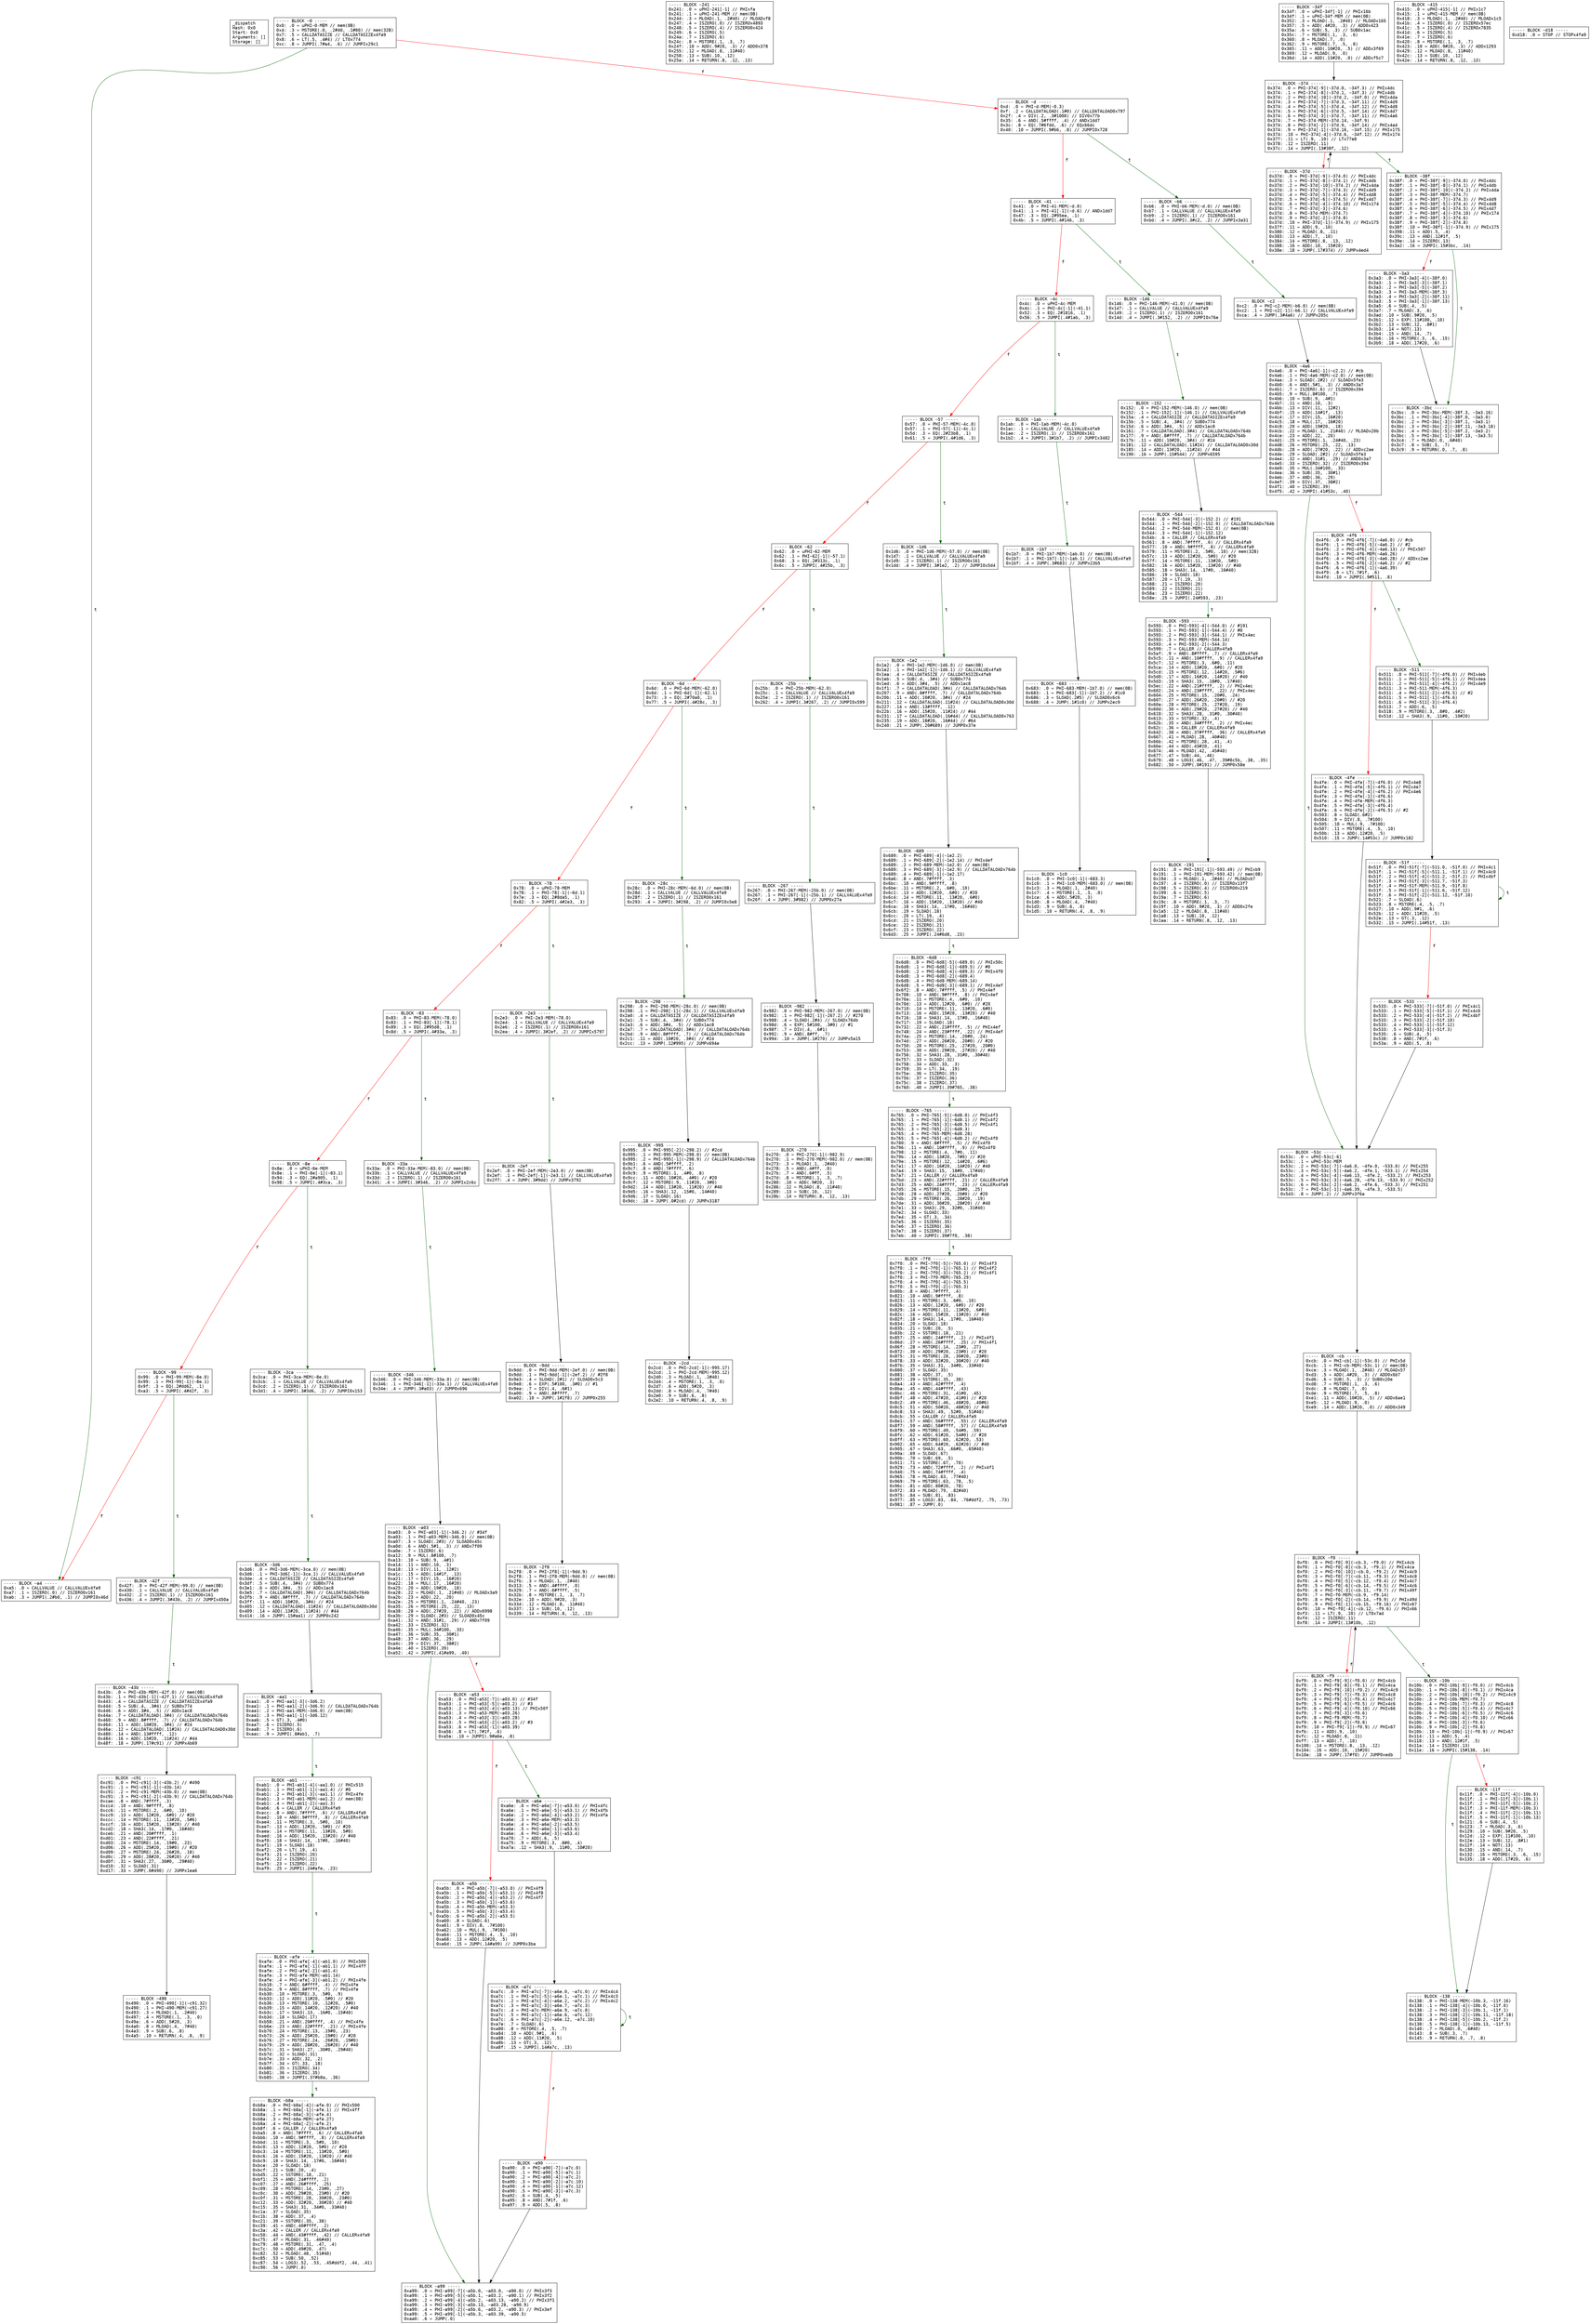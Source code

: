 
digraph G {
graph [fontname = "consolas"];
node  [fontname = "consolas"];
edge  [fontname = "consolas"];
ff [label="{_dispatch\lHash: 0x0\lStart: 0x0\lArguments: []\lStorage: []\l}", shape="record"];
block_0 [label="----- BLOCK ~0 -----\l0x0: .0 = uPHI~0-MEM // mem(0B)\l0x4: .3 = MSTORE(.0, .2#40, .1#80) // mem(32B)\l0x7: .5 = CALLDATASIZE // CALLDATASIZEx4fa9\l0x8: .6 = LT(.5, .4#4) // LT0x774\l0xc: .8 = JUMPI(.7#a4, .6) // JUMPIx29c1\l", shape="record"];
block_d [label="----- BLOCK ~d -----\l0xd: .0 = PHI~d-MEM(~0.3)\l0xf: .2 = CALLDATALOAD(.1#0) // CALLDATALOAD0x797\l0x2f: .4 = DIV(.2, .3#1000) // DIV0x77b\l0x35: .6 = AND(.5#ffff, .4) // ANDx1dd7\l0x3c: .8 = EQ(.7#6fdd, .6) // EQx664c\l0x40: .10 = JUMPI(.9#b6, .8) // JUMPI0x728\l", shape="record"];
block_41 [label="----- BLOCK ~41 -----\l0x41: .0 = PHI~41-MEM(~d.0)\l0x41: .1 = PHI~41[-1](~d.6) // ANDx1dd7\l0x47: .3 = EQ(.2#95ea, .1)\l0x4b: .5 = JUMPI(.4#146, .3)\l", shape="record"];
block_4c [label="----- BLOCK ~4c -----\l0x4c: .0 = uPHI~4c-MEM\l0x4c: .1 = PHI~4c[-1](~41.1)\l0x52: .3 = EQ(.2#1816, .1)\l0x56: .5 = JUMPI(.4#1ab, .3)\l", shape="record"];
block_57 [label="----- BLOCK ~57 -----\l0x57: .0 = PHI~57-MEM(~4c.0)\l0x57: .1 = PHI~57[-1](~4c.1)\l0x5d: .3 = EQ(.2#23b8, .1)\l0x61: .5 = JUMPI(.4#1d6, .3)\l", shape="record"];
block_62 [label="----- BLOCK ~62 -----\l0x62: .0 = uPHI~62-MEM\l0x62: .1 = PHI~62[-1](~57.1)\l0x68: .3 = EQ(.2#313c, .1)\l0x6c: .5 = JUMPI(.4#25b, .3)\l", shape="record"];
block_6d [label="----- BLOCK ~6d -----\l0x6d: .0 = PHI~6d-MEM(~62.0)\l0x6d: .1 = PHI~6d[-1](~62.1)\l0x73: .3 = EQ(.2#70a0, .1)\l0x77: .5 = JUMPI(.4#28c, .3)\l", shape="record"];
block_78 [label="----- BLOCK ~78 -----\l0x78: .0 = uPHI~78-MEM\l0x78: .1 = PHI~78[-1](~6d.1)\l0x7e: .3 = EQ(.2#8da5, .1)\l0x82: .5 = JUMPI(.4#2e3, .3)\l", shape="record"];
block_83 [label="----- BLOCK ~83 -----\l0x83: .0 = PHI~83-MEM(~78.0)\l0x83: .1 = PHI~83[-1](~78.1)\l0x89: .3 = EQ(.2#95d8, .1)\l0x8d: .5 = JUMPI(.4#33a, .3)\l", shape="record"];
block_8e [label="----- BLOCK ~8e -----\l0x8e: .0 = uPHI~8e-MEM\l0x8e: .1 = PHI~8e[-1](~83.1)\l0x94: .3 = EQ(.2#a905, .1)\l0x98: .5 = JUMPI(.4#3ca, .3)\l", shape="record"];
block_99 [label="----- BLOCK ~99 -----\l0x99: .0 = PHI~99-MEM(~8e.0)\l0x99: .1 = PHI~99[-1](~8e.1)\l0x9f: .3 = EQ(.2#dd62, .1)\l0xa3: .5 = JUMPI(.4#42f, .3)\l", shape="record"];
block_a4 [label="----- BLOCK ~a4 -----\l0xa5: .0 = CALLVALUE // CALLVALUEx4fa9\l0xa7: .1 = ISZERO(.0) // ISZERO0x161\l0xab: .3 = JUMPI(.2#b0, .1) // JUMPI0x46d\l", shape="record"];
block_b6 [label="----- BLOCK ~b6 -----\l0xb6: .0 = PHI~b6-MEM(~d.0) // mem(0B)\l0xb7: .1 = CALLVALUE // CALLVALUEx4fa9\l0xb9: .2 = ISZERO(.1) // ISZERO0x161\l0xbd: .4 = JUMPI(.3#c2, .2) // JUMPIx3a31\l", shape="record"];
block_c2 [label="----- BLOCK ~c2 -----\l0xc2: .0 = PHI~c2-MEM(~b6.0) // mem(0B)\l0xc2: .1 = PHI~c2[-1](~b6.1) // CALLVALUEx4fa9\l0xca: .4 = JUMP(.3#4a6) // JUMPx205c\l", shape="record"];
block_cb [label="----- BLOCK ~cb -----\l0xcb: .0 = PHI~cb[-1](~53c.0) // PHIx5d\l0xcb: .1 = PHI~cb-MEM(~53c.1) // mem(0B)\l0xce: .3 = MLOAD(.1, .2#40) // MLOADx57\l0xd3: .5 = ADD(.4#20, .3) // ADD0x6b7\l0xd6: .6 = SUB(.5, .3) // SUB0x20e\l0xd8: .7 = MSTORE(.1, .3, .6)\l0xdc: .8 = MLOAD(.7, .0)\l0xde: .9 = MSTORE(.7, .5, .8)\l0xe1: .11 = ADD(.10#20, .5) // ADDx6ae1\l0xe5: .12 = MLOAD(.9, .0)\l0xe9: .14 = ADD(.13#20, .0) // ADD0x349\l", shape="record"];
block_f0 [label="----- BLOCK ~f0 -----\l0xf0: .0 = PHI~f0[-9](~cb.3, ~f9.0) // PHIx4cb\l0xf0: .1 = PHI~f0[-8](~cb.3, ~f9.1) // PHIx4ca\l0xf0: .2 = PHI~f0[-10](~cb.0, ~f9.2) // PHIx4c9\l0xf0: .3 = PHI~f0[-7](~cb.11, ~f9.3) // PHIx4c8\l0xf0: .4 = PHI~f0[-5](~cb.12, ~f9.4) // PHIx4c7\l0xf0: .5 = PHI~f0[-6](~cb.14, ~f9.5) // PHIx4c6\l0xf0: .6 = PHI~f0[-3](~cb.11, ~f9.7) // PHIx49f\l0xf0: .7 = PHI~f0-MEM(~cb.9, ~f9.14)\l0xf0: .8 = PHI~f0[-2](~cb.14, ~f9.9) // PHIx49d\l0xf0: .9 = PHI~f0[-1](~cb.15, ~f9.16) // PHIx67\l0xf0: .10 = PHI~f0[-4](~cb.12, ~f9.6) // PHIx66\l0xf3: .11 = LT(.9, .10) // LT0x7ad\l0xf4: .12 = ISZERO(.11)\l0xf8: .14 = JUMPI(.13#10b, .12)\l", shape="record"];
block_f9 [label="----- BLOCK ~f9 -----\l0xf9: .0 = PHI~f9[-9](~f0.0) // PHIx4cb\l0xf9: .1 = PHI~f9[-8](~f0.1) // PHIx4ca\l0xf9: .2 = PHI~f9[-10](~f0.2) // PHIx4c9\l0xf9: .3 = PHI~f9[-7](~f0.3) // PHIx4c8\l0xf9: .4 = PHI~f9[-5](~f0.4) // PHIx4c7\l0xf9: .5 = PHI~f9[-6](~f0.5) // PHIx4c6\l0xf9: .6 = PHI~f9[-4](~f0.10) // PHIx66\l0xf9: .7 = PHI~f9[-3](~f0.6)\l0xf9: .8 = PHI~f9-MEM(~f0.7)\l0xf9: .9 = PHI~f9[-2](~f0.8)\l0xf9: .10 = PHI~f9[-1](~f0.9) // PHIx67\l0xfb: .11 = ADD(.9, .10)\l0xfc: .12 = MLOAD(.8, .11)\l0xff: .13 = ADD(.7, .10)\l0x100: .14 = MSTORE(.8, .13, .12)\l0x104: .16 = ADD(.10, .15#20)\l0x10a: .18 = JUMP(.17#f0) // JUMP0xedb\l", shape="record"];
block_10b [label="----- BLOCK ~10b -----\l0x10b: .0 = PHI~10b[-9](~f0.0) // PHIx4cb\l0x10b: .1 = PHI~10b[-8](~f0.1) // PHIx4ca\l0x10b: .2 = PHI~10b[-10](~f0.2) // PHIx4c9\l0x10b: .3 = PHI~10b-MEM(~f0.7)\l0x10b: .4 = PHI~10b[-7](~f0.3) // PHIx4c8\l0x10b: .5 = PHI~10b[-5](~f0.4) // PHIx4c7\l0x10b: .6 = PHI~10b[-6](~f0.5) // PHIx4c6\l0x10b: .7 = PHI~10b[-4](~f0.10) // PHIx66\l0x10b: .8 = PHI~10b[-3](~f0.6)\l0x10b: .9 = PHI~10b[-2](~f0.8)\l0x10b: .10 = PHI~10b[-1](~f0.9) // PHIx67\l0x114: .11 = ADD(.5, .4)\l0x118: .13 = AND(.12#1f, .5)\l0x11a: .14 = ISZERO(.13)\l0x11e: .16 = JUMPI(.15#138, .14)\l", shape="record"];
block_11f [label="----- BLOCK ~11f -----\l0x11f: .0 = PHI~11f[-4](~10b.0)\l0x11f: .1 = PHI~11f[-3](~10b.1)\l0x11f: .2 = PHI~11f[-5](~10b.2)\l0x11f: .3 = PHI~11f-MEM(~10b.3)\l0x11f: .4 = PHI~11f[-2](~10b.11)\l0x11f: .5 = PHI~11f[-1](~10b.13)\l0x121: .6 = SUB(.4, .5)\l0x123: .7 = MLOAD(.3, .6)\l0x129: .10 = SUB(.9#20, .5)\l0x12d: .12 = EXP(.11#100, .10)\l0x12e: .13 = SUB(.12, .8#1)\l0x12f: .14 = NOT(.13)\l0x130: .15 = AND(.14, .7)\l0x132: .16 = MSTORE(.3, .6, .15)\l0x135: .18 = ADD(.17#20, .6)\l", shape="record"];
block_138 [label="----- BLOCK ~138 -----\l0x138: .0 = PHI~138-MEM(~10b.3, ~11f.16)\l0x138: .1 = PHI~138[-4](~10b.0, ~11f.0)\l0x138: .2 = PHI~138[-3](~10b.1, ~11f.1)\l0x138: .3 = PHI~138[-2](~10b.11, ~11f.18)\l0x138: .4 = PHI~138[-5](~10b.2, ~11f.2)\l0x138: .5 = PHI~138[-1](~10b.13, ~11f.5)\l0x140: .7 = MLOAD(.0, .6#40)\l0x143: .8 = SUB(.3, .7)\l0x145: .9 = RETURN(.0, .7, .8)\l", shape="record"];
block_146 [label="----- BLOCK ~146 -----\l0x146: .0 = PHI~146-MEM(~41.0) // mem(0B)\l0x147: .1 = CALLVALUE // CALLVALUEx4fa9\l0x149: .2 = ISZERO(.1) // ISZERO0x161\l0x14d: .4 = JUMPI(.3#152, .2) // JUMPI0x76e\l", shape="record"];
block_152 [label="----- BLOCK ~152 -----\l0x152: .0 = PHI~152-MEM(~146.0) // mem(0B)\l0x152: .1 = PHI~152[-1](~146.1) // CALLVALUEx4fa9\l0x15a: .4 = CALLDATASIZE // CALLDATASIZEx4fa9\l0x15b: .5 = SUB(.4, .3#4) // SUB0x774\l0x15d: .6 = ADD(.3#4, .5) // ADDx1ac8\l0x161: .7 = CALLDATALOAD(.3#4) // CALLDATALOADx764b\l0x177: .9 = AND(.8#ffff, .7) // CALLDATALOADx764b\l0x17b: .11 = ADD(.10#20, .3#4) // #24\l0x181: .12 = CALLDATALOAD(.11#24) // CALLDATALOAD0x30d\l0x185: .14 = ADD(.13#20, .11#24) // #44\l0x190: .16 = JUMP(.15#544) // JUMPx6595\l", shape="record"];
block_191 [label="----- BLOCK ~191 -----\l0x191: .0 = PHI~191[-1](~593.49) // PHIxb9\l0x191: .1 = PHI~191-MEM(~593.42) // mem(0B)\l0x194: .3 = MLOAD(.1, .2#40) // MLOADxb7\l0x197: .4 = ISZERO(.0) // ISZEROx13f7\l0x198: .5 = ISZERO(.4) // ISZERO0x219\l0x199: .6 = ISZERO(.5)\l0x19a: .7 = ISZERO(.6)\l0x19c: .8 = MSTORE(.1, .3, .7)\l0x19f: .10 = ADD(.9#20, .3) // ADD0x2fe\l0x1a5: .12 = MLOAD(.8, .11#40)\l0x1a8: .13 = SUB(.10, .12)\l0x1aa: .14 = RETURN(.8, .12, .13)\l", shape="record"];
block_1ab [label="----- BLOCK ~1ab -----\l0x1ab: .0 = PHI~1ab-MEM(~4c.0)\l0x1ac: .1 = CALLVALUE // CALLVALUEx4fa9\l0x1ae: .2 = ISZERO(.1) // ISZERO0x161\l0x1b2: .4 = JUMPI(.3#1b7, .2) // JUMPIx3482\l", shape="record"];
block_1b7 [label="----- BLOCK ~1b7 -----\l0x1b7: .0 = PHI~1b7-MEM(~1ab.0) // mem(0B)\l0x1b7: .1 = PHI~1b7[-1](~1ab.1) // CALLVALUEx4fa9\l0x1bf: .4 = JUMP(.3#683) // JUMPx23b5\l", shape="record"];
block_1c0 [label="----- BLOCK ~1c0 -----\l0x1c0: .0 = PHI~1c0[-1](~683.3)\l0x1c0: .1 = PHI~1c0-MEM(~683.0) // mem(0B)\l0x1c3: .3 = MLOAD(.1, .2#40)\l0x1c7: .4 = MSTORE(.1, .3, .0)\l0x1ca: .6 = ADD(.5#20, .3)\l0x1d0: .8 = MLOAD(.4, .7#40)\l0x1d3: .9 = SUB(.6, .8)\l0x1d5: .10 = RETURN(.4, .8, .9)\l", shape="record"];
block_1d6 [label="----- BLOCK ~1d6 -----\l0x1d6: .0 = PHI~1d6-MEM(~57.0) // mem(0B)\l0x1d7: .1 = CALLVALUE // CALLVALUEx4fa9\l0x1d9: .2 = ISZERO(.1) // ISZERO0x161\l0x1dd: .4 = JUMPI(.3#1e2, .2) // JUMPI0x5d4\l", shape="record"];
block_1e2 [label="----- BLOCK ~1e2 -----\l0x1e2: .0 = PHI~1e2-MEM(~1d6.0) // mem(0B)\l0x1e2: .1 = PHI~1e2[-1](~1d6.1) // CALLVALUEx4fa9\l0x1ea: .4 = CALLDATASIZE // CALLDATASIZEx4fa9\l0x1eb: .5 = SUB(.4, .3#4) // SUB0x774\l0x1ed: .6 = ADD(.3#4, .5) // ADDx1ac8\l0x1f1: .7 = CALLDATALOAD(.3#4) // CALLDATALOADx764b\l0x207: .9 = AND(.8#ffff, .7) // CALLDATALOADx764b\l0x20b: .11 = ADD(.10#20, .3#4) // #24\l0x211: .12 = CALLDATALOAD(.11#24) // CALLDATALOAD0x30d\l0x227: .14 = AND(.13#ffff, .12)\l0x22b: .16 = ADD(.15#20, .11#24) // #44\l0x231: .17 = CALLDATALOAD(.16#44) // CALLDATALOAD0x763\l0x235: .19 = ADD(.18#20, .16#44) // #64\l0x240: .21 = JUMP(.20#689) // JUMP0x37e\l", shape="record"];
block_241 [label="----- BLOCK ~241 -----\l0x241: .0 = uPHI~241[-1] // PHIxfa\l0x241: .1 = uPHI~241-MEM // mem(0B)\l0x244: .3 = MLOAD(.1, .2#40) // MLOADxf8\l0x247: .4 = ISZERO(.0) // ISZEROx4893\l0x248: .5 = ISZERO(.4) // ISZERO0x424\l0x249: .6 = ISZERO(.5)\l0x24a: .7 = ISZERO(.6)\l0x24c: .8 = MSTORE(.1, .3, .7)\l0x24f: .10 = ADD(.9#20, .3) // ADD0x378\l0x255: .12 = MLOAD(.8, .11#40)\l0x258: .13 = SUB(.10, .12)\l0x25a: .14 = RETURN(.8, .12, .13)\l", shape="record"];
block_25b [label="----- BLOCK ~25b -----\l0x25b: .0 = PHI~25b-MEM(~62.0)\l0x25c: .1 = CALLVALUE // CALLVALUEx4fa9\l0x25e: .2 = ISZERO(.1) // ISZERO0x161\l0x262: .4 = JUMPI(.3#267, .2) // JUMPI0x599\l", shape="record"];
block_267 [label="----- BLOCK ~267 -----\l0x267: .0 = PHI~267-MEM(~25b.0) // mem(0B)\l0x267: .1 = PHI~267[-1](~25b.1) // CALLVALUEx4fa9\l0x26f: .4 = JUMP(.3#982) // JUMP0x27a\l", shape="record"];
block_270 [label="----- BLOCK ~270 -----\l0x270: .0 = PHI~270[-1](~982.9)\l0x270: .1 = PHI~270-MEM(~982.0) // mem(0B)\l0x273: .3 = MLOAD(.1, .2#40)\l0x278: .5 = AND(.4#ff, .0)\l0x27b: .7 = AND(.6#ff, .5)\l0x27d: .8 = MSTORE(.1, .3, .7)\l0x280: .10 = ADD(.9#20, .3)\l0x286: .12 = MLOAD(.8, .11#40)\l0x289: .13 = SUB(.10, .12)\l0x28b: .14 = RETURN(.8, .12, .13)\l", shape="record"];
block_28c [label="----- BLOCK ~28c -----\l0x28c: .0 = PHI~28c-MEM(~6d.0) // mem(0B)\l0x28d: .1 = CALLVALUE // CALLVALUEx4fa9\l0x28f: .2 = ISZERO(.1) // ISZERO0x161\l0x293: .4 = JUMPI(.3#298, .2) // JUMPI0x5e8\l", shape="record"];
block_298 [label="----- BLOCK ~298 -----\l0x298: .0 = PHI~298-MEM(~28c.0) // mem(0B)\l0x298: .1 = PHI~298[-1](~28c.1) // CALLVALUEx4fa9\l0x2a0: .4 = CALLDATASIZE // CALLDATASIZEx4fa9\l0x2a1: .5 = SUB(.4, .3#4) // SUB0x774\l0x2a3: .6 = ADD(.3#4, .5) // ADDx1ac8\l0x2a7: .7 = CALLDATALOAD(.3#4) // CALLDATALOADx764b\l0x2bd: .9 = AND(.8#ffff, .7) // CALLDATALOADx764b\l0x2c1: .11 = ADD(.10#20, .3#4) // #24\l0x2cc: .13 = JUMP(.12#995) // JUMPx694e\l", shape="record"];
block_2cd [label="----- BLOCK ~2cd -----\l0x2cd: .0 = PHI~2cd[-1](~995.17)\l0x2cd: .1 = PHI~2cd-MEM(~995.12)\l0x2d0: .3 = MLOAD(.1, .2#40)\l0x2d4: .4 = MSTORE(.1, .3, .0)\l0x2d7: .6 = ADD(.5#20, .3)\l0x2dd: .8 = MLOAD(.4, .7#40)\l0x2e0: .9 = SUB(.6, .8)\l0x2e2: .10 = RETURN(.4, .8, .9)\l", shape="record"];
block_2e3 [label="----- BLOCK ~2e3 -----\l0x2e3: .0 = PHI~2e3-MEM(~78.0)\l0x2e4: .1 = CALLVALUE // CALLVALUEx4fa9\l0x2e6: .2 = ISZERO(.1) // ISZERO0x161\l0x2ea: .4 = JUMPI(.3#2ef, .2) // JUMPIx5797\l", shape="record"];
block_2ef [label="----- BLOCK ~2ef -----\l0x2ef: .0 = PHI~2ef-MEM(~2e3.0) // mem(0B)\l0x2ef: .1 = PHI~2ef[-1](~2e3.1) // CALLVALUEx4fa9\l0x2f7: .4 = JUMP(.3#9dd) // JUMPx3792\l", shape="record"];
block_2f8 [label="----- BLOCK ~2f8 -----\l0x2f8: .0 = PHI~2f8[-1](~9dd.9)\l0x2f8: .1 = PHI~2f8-MEM(~9dd.0) // mem(0B)\l0x2fb: .3 = MLOAD(.1, .2#40)\l0x313: .5 = AND(.4#ffff, .0)\l0x329: .7 = AND(.6#ffff, .5)\l0x32b: .8 = MSTORE(.1, .3, .7)\l0x32e: .10 = ADD(.9#20, .3)\l0x334: .12 = MLOAD(.8, .11#40)\l0x337: .13 = SUB(.10, .12)\l0x339: .14 = RETURN(.8, .12, .13)\l", shape="record"];
block_33a [label="----- BLOCK ~33a -----\l0x33a: .0 = PHI~33a-MEM(~83.0) // mem(0B)\l0x33b: .1 = CALLVALUE // CALLVALUEx4fa9\l0x33d: .2 = ISZERO(.1) // ISZERO0x161\l0x341: .4 = JUMPI(.3#346, .2) // JUMPIx2c6c\l", shape="record"];
block_346 [label="----- BLOCK ~346 -----\l0x346: .0 = PHI~346-MEM(~33a.0) // mem(0B)\l0x346: .1 = PHI~346[-1](~33a.1) // CALLVALUEx4fa9\l0x34e: .4 = JUMP(.3#a03) // JUMP0x696\l", shape="record"];
block_34f [label="----- BLOCK ~34f -----\l0x34f: .0 = uPHI~34f[-1] // PHIx16b\l0x34f: .1 = uPHI~34f-MEM // mem(0B)\l0x352: .3 = MLOAD(.1, .2#40) // MLOADx165\l0x357: .5 = ADD(.4#20, .3) // ADD0x423\l0x35a: .6 = SUB(.5, .3) // SUB0x1ac\l0x35c: .7 = MSTORE(.1, .3, .6)\l0x360: .8 = MLOAD(.7, .0)\l0x362: .9 = MSTORE(.7, .5, .8)\l0x365: .11 = ADD(.10#20, .5) // ADDx3f69\l0x369: .12 = MLOAD(.9, .0)\l0x36d: .14 = ADD(.13#20, .0) // ADDxf5c7\l", shape="record"];
block_374 [label="----- BLOCK ~374 -----\l0x374: .0 = PHI~374[-9](~37d.0, ~34f.3) // PHIx4dc\l0x374: .1 = PHI~374[-8](~37d.1, ~34f.3) // PHIx4db\l0x374: .2 = PHI~374[-10](~37d.2, ~34f.0) // PHIx4da\l0x374: .3 = PHI~374[-7](~37d.3, ~34f.11) // PHIx4d9\l0x374: .4 = PHI~374[-5](~37d.4, ~34f.12) // PHIx4d8\l0x374: .5 = PHI~374[-6](~37d.5, ~34f.14) // PHIx4d7\l0x374: .6 = PHI~374[-3](~37d.7, ~34f.11) // PHIx4a6\l0x374: .7 = PHI~374-MEM(~37d.14, ~34f.9)\l0x374: .8 = PHI~374[-2](~37d.9, ~34f.14) // PHIx4a4\l0x374: .9 = PHI~374[-1](~37d.16, ~34f.15) // PHIx175\l0x374: .10 = PHI~374[-4](~37d.6, ~34f.12) // PHIx174\l0x377: .11 = LT(.9, .10) // LTx77e8\l0x378: .12 = ISZERO(.11)\l0x37c: .14 = JUMPI(.13#38f, .12)\l", shape="record"];
block_37d [label="----- BLOCK ~37d -----\l0x37d: .0 = PHI~37d[-9](~374.0) // PHIx4dc\l0x37d: .1 = PHI~37d[-8](~374.1) // PHIx4db\l0x37d: .2 = PHI~37d[-10](~374.2) // PHIx4da\l0x37d: .3 = PHI~37d[-7](~374.3) // PHIx4d9\l0x37d: .4 = PHI~37d[-5](~374.4) // PHIx4d8\l0x37d: .5 = PHI~37d[-6](~374.5) // PHIx4d7\l0x37d: .6 = PHI~37d[-4](~374.10) // PHIx174\l0x37d: .7 = PHI~37d[-3](~374.6)\l0x37d: .8 = PHI~37d-MEM(~374.7)\l0x37d: .9 = PHI~37d[-2](~374.8)\l0x37d: .10 = PHI~37d[-1](~374.9) // PHIx175\l0x37f: .11 = ADD(.9, .10)\l0x380: .12 = MLOAD(.8, .11)\l0x383: .13 = ADD(.7, .10)\l0x384: .14 = MSTORE(.8, .13, .12)\l0x388: .16 = ADD(.10, .15#20)\l0x38e: .18 = JUMP(.17#374) // JUMPx4ed4\l", shape="record"];
block_38f [label="----- BLOCK ~38f -----\l0x38f: .0 = PHI~38f[-9](~374.0) // PHIx4dc\l0x38f: .1 = PHI~38f[-8](~374.1) // PHIx4db\l0x38f: .2 = PHI~38f[-10](~374.2) // PHIx4da\l0x38f: .3 = PHI~38f-MEM(~374.7)\l0x38f: .4 = PHI~38f[-7](~374.3) // PHIx4d9\l0x38f: .5 = PHI~38f[-5](~374.4) // PHIx4d8\l0x38f: .6 = PHI~38f[-6](~374.5) // PHIx4d7\l0x38f: .7 = PHI~38f[-4](~374.10) // PHIx174\l0x38f: .8 = PHI~38f[-3](~374.6)\l0x38f: .9 = PHI~38f[-2](~374.8)\l0x38f: .10 = PHI~38f[-1](~374.9) // PHIx175\l0x398: .11 = ADD(.5, .4)\l0x39c: .13 = AND(.12#1f, .5)\l0x39e: .14 = ISZERO(.13)\l0x3a2: .16 = JUMPI(.15#3bc, .14)\l", shape="record"];
block_3a3 [label="----- BLOCK ~3a3 -----\l0x3a3: .0 = PHI~3a3[-4](~38f.0)\l0x3a3: .1 = PHI~3a3[-3](~38f.1)\l0x3a3: .2 = PHI~3a3[-5](~38f.2)\l0x3a3: .3 = PHI~3a3-MEM(~38f.3)\l0x3a3: .4 = PHI~3a3[-2](~38f.11)\l0x3a3: .5 = PHI~3a3[-1](~38f.13)\l0x3a5: .6 = SUB(.4, .5)\l0x3a7: .7 = MLOAD(.3, .6)\l0x3ad: .10 = SUB(.9#20, .5)\l0x3b1: .12 = EXP(.11#100, .10)\l0x3b2: .13 = SUB(.12, .8#1)\l0x3b3: .14 = NOT(.13)\l0x3b4: .15 = AND(.14, .7)\l0x3b6: .16 = MSTORE(.3, .6, .15)\l0x3b9: .18 = ADD(.17#20, .6)\l", shape="record"];
block_3bc [label="----- BLOCK ~3bc -----\l0x3bc: .0 = PHI~3bc-MEM(~38f.3, ~3a3.16)\l0x3bc: .1 = PHI~3bc[-4](~38f.0, ~3a3.0)\l0x3bc: .2 = PHI~3bc[-3](~38f.1, ~3a3.1)\l0x3bc: .3 = PHI~3bc[-2](~38f.11, ~3a3.18)\l0x3bc: .4 = PHI~3bc[-5](~38f.2, ~3a3.2)\l0x3bc: .5 = PHI~3bc[-1](~38f.13, ~3a3.5)\l0x3c4: .7 = MLOAD(.0, .6#40)\l0x3c7: .8 = SUB(.3, .7)\l0x3c9: .9 = RETURN(.0, .7, .8)\l", shape="record"];
block_3ca [label="----- BLOCK ~3ca -----\l0x3ca: .0 = PHI~3ca-MEM(~8e.0)\l0x3cb: .1 = CALLVALUE // CALLVALUEx4fa9\l0x3cd: .2 = ISZERO(.1) // ISZERO0x161\l0x3d1: .4 = JUMPI(.3#3d6, .2) // JUMPI0x153\l", shape="record"];
block_3d6 [label="----- BLOCK ~3d6 -----\l0x3d6: .0 = PHI~3d6-MEM(~3ca.0) // mem(0B)\l0x3d6: .1 = PHI~3d6[-1](~3ca.1) // CALLVALUEx4fa9\l0x3de: .4 = CALLDATASIZE // CALLDATASIZEx4fa9\l0x3df: .5 = SUB(.4, .3#4) // SUB0x774\l0x3e1: .6 = ADD(.3#4, .5) // ADDx1ac8\l0x3e5: .7 = CALLDATALOAD(.3#4) // CALLDATALOADx764b\l0x3fb: .9 = AND(.8#ffff, .7) // CALLDATALOADx764b\l0x3ff: .11 = ADD(.10#20, .3#4) // #24\l0x405: .12 = CALLDATALOAD(.11#24) // CALLDATALOAD0x30d\l0x409: .14 = ADD(.13#20, .11#24) // #44\l0x414: .16 = JUMP(.15#aa1) // JUMP0x242\l", shape="record"];
block_415 [label="----- BLOCK ~415 -----\l0x415: .0 = uPHI~415[-1] // PHIx1c7\l0x415: .1 = uPHI~415-MEM // mem(0B)\l0x418: .3 = MLOAD(.1, .2#40) // MLOADx1c5\l0x41b: .4 = ISZERO(.0) // ISZEROx57ec\l0x41c: .5 = ISZERO(.4) // ISZEROx7835\l0x41d: .6 = ISZERO(.5)\l0x41e: .7 = ISZERO(.6)\l0x420: .8 = MSTORE(.1, .3, .7)\l0x423: .10 = ADD(.9#20, .3) // ADDx1293\l0x429: .12 = MLOAD(.8, .11#40)\l0x42c: .13 = SUB(.10, .12)\l0x42e: .14 = RETURN(.8, .12, .13)\l", shape="record"];
block_42f [label="----- BLOCK ~42f -----\l0x42f: .0 = PHI~42f-MEM(~99.0) // mem(0B)\l0x430: .1 = CALLVALUE // CALLVALUEx4fa9\l0x432: .2 = ISZERO(.1) // ISZERO0x161\l0x436: .4 = JUMPI(.3#43b, .2) // JUMPIx450a\l", shape="record"];
block_43b [label="----- BLOCK ~43b -----\l0x43b: .0 = PHI~43b-MEM(~42f.0) // mem(0B)\l0x43b: .1 = PHI~43b[-1](~42f.1) // CALLVALUEx4fa9\l0x443: .4 = CALLDATASIZE // CALLDATASIZEx4fa9\l0x444: .5 = SUB(.4, .3#4) // SUB0x774\l0x446: .6 = ADD(.3#4, .5) // ADDx1ac8\l0x44a: .7 = CALLDATALOAD(.3#4) // CALLDATALOADx764b\l0x460: .9 = AND(.8#ffff, .7) // CALLDATALOADx764b\l0x464: .11 = ADD(.10#20, .3#4) // #24\l0x46a: .12 = CALLDATALOAD(.11#24) // CALLDATALOAD0x30d\l0x480: .14 = AND(.13#ffff, .12)\l0x484: .16 = ADD(.15#20, .11#24) // #44\l0x48f: .18 = JUMP(.17#c91) // JUMPx4b69\l", shape="record"];
block_490 [label="----- BLOCK ~490 -----\l0x490: .0 = PHI~490[-1](~c91.32)\l0x490: .1 = PHI~490-MEM(~c91.27)\l0x493: .3 = MLOAD(.1, .2#40)\l0x497: .4 = MSTORE(.1, .3, .0)\l0x49a: .6 = ADD(.5#20, .3)\l0x4a0: .8 = MLOAD(.4, .7#40)\l0x4a3: .9 = SUB(.6, .8)\l0x4a5: .10 = RETURN(.4, .8, .9)\l", shape="record"];
block_4a6 [label="----- BLOCK ~4a6 -----\l0x4a6: .0 = PHI~4a6[-1](~c2.2) // #cb\l0x4a6: .1 = PHI~4a6-MEM(~c2.0) // mem(0B)\l0x4aa: .3 = SLOAD(.2#2) // SLOADx5fe3\l0x4b0: .6 = AND(.5#1, .3) // AND0x3a7\l0x4b1: .7 = ISZERO(.6) // ISZERO0x394\l0x4b5: .9 = MUL(.8#100, .7)\l0x4b6: .10 = SUB(.9, .4#1)\l0x4b7: .11 = AND(.10, .3)\l0x4bb: .13 = DIV(.11, .12#2)\l0x4bf: .15 = ADD(.14#1f, .13)\l0x4c4: .17 = DIV(.15, .16#20)\l0x4c5: .18 = MUL(.17, .16#20)\l0x4c8: .20 = ADD(.19#20, .18)\l0x4cb: .22 = MLOAD(.1, .21#40) // MLOADx20b\l0x4ce: .23 = ADD(.22, .20)\l0x4d1: .25 = MSTORE(.1, .24#40, .23)\l0x4d8: .26 = MSTORE(.25, .22, .13)\l0x4db: .28 = ADD(.27#20, .22) // ADDxc2ae\l0x4de: .29 = SLOAD(.2#2) // SLOADx5fe3\l0x4e4: .32 = AND(.31#1, .29) // AND0x3a7\l0x4e5: .33 = ISZERO(.32) // ISZERO0x394\l0x4e9: .35 = MUL(.34#100, .33)\l0x4ea: .36 = SUB(.35, .30#1)\l0x4eb: .37 = AND(.36, .29)\l0x4ef: .39 = DIV(.37, .38#2)\l0x4f1: .40 = ISZERO(.39)\l0x4f5: .42 = JUMPI(.41#53c, .40)\l", shape="record"];
block_4f6 [label="----- BLOCK ~4f6 -----\l0x4f6: .0 = PHI~4f6[-7](~4a6.0) // #cb\l0x4f6: .1 = PHI~4f6[-5](~4a6.2) // #2\l0x4f6: .2 = PHI~4f6[-4](~4a6.13) // PHIx507\l0x4f6: .3 = PHI~4f6-MEM(~4a6.26)\l0x4f6: .4 = PHI~4f6[-3](~4a6.28) // ADDxc2ae\l0x4f6: .5 = PHI~4f6[-2](~4a6.2) // #2\l0x4f6: .6 = PHI~4f6[-1](~4a6.39)\l0x4f9: .8 = LT(.7#1f, .6)\l0x4fd: .10 = JUMPI(.9#511, .8)\l", shape="record"];
block_4fe [label="----- BLOCK ~4fe -----\l0x4fe: .0 = PHI~4fe[-7](~4f6.0) // PHIx4e8\l0x4fe: .1 = PHI~4fe[-5](~4f6.1) // PHIx4e7\l0x4fe: .2 = PHI~4fe[-4](~4f6.2) // PHIx4e6\l0x4fe: .3 = PHI~4fe[-1](~4f6.6)\l0x4fe: .4 = PHI~4fe-MEM(~4f6.3)\l0x4fe: .5 = PHI~4fe[-3](~4f6.4)\l0x4fe: .6 = PHI~4fe[-2](~4f6.5) // #2\l0x503: .8 = SLOAD(.6#2)\l0x504: .9 = DIV(.8, .7#100)\l0x505: .10 = MUL(.9, .7#100)\l0x507: .11 = MSTORE(.4, .5, .10)\l0x50b: .13 = ADD(.12#20, .5)\l0x510: .15 = JUMP(.14#53c) // JUMP0x182\l", shape="record"];
block_511 [label="----- BLOCK ~511 -----\l0x511: .0 = PHI~511[-7](~4f6.0) // PHIx4eb\l0x511: .1 = PHI~511[-5](~4f6.1) // PHIx4ea\l0x511: .2 = PHI~511[-4](~4f6.2) // PHIx4e9\l0x511: .3 = PHI~511-MEM(~4f6.3)\l0x511: .4 = PHI~511[-2](~4f6.5) // #2\l0x511: .5 = PHI~511[-1](~4f6.6)\l0x511: .6 = PHI~511[-3](~4f6.4)\l0x513: .7 = ADD(.6, .5)\l0x518: .9 = MSTORE(.3, .8#0, .4#2)\l0x51d: .12 = SHA3(.9, .11#0, .10#20)\l", shape="record"];
block_51f [label="----- BLOCK ~51f -----\l0x51f: .0 = PHI~51f[-7](~511.0, ~51f.0) // PHIx4c1\l0x51f: .1 = PHI~51f[-5](~511.1, ~51f.1) // PHIx4c0\l0x51f: .2 = PHI~51f[-4](~511.2, ~51f.2) // PHIx4bf\l0x51f: .3 = PHI~51f[-3](~511.7, ~51f.3)\l0x51f: .4 = PHI~51f-MEM(~511.9, ~51f.8)\l0x51f: .5 = PHI~51f[-1](~511.6, ~51f.12)\l0x51f: .6 = PHI~51f[-2](~511.12, ~51f.10)\l0x521: .7 = SLOAD(.6)\l0x523: .8 = MSTORE(.4, .5, .7)\l0x527: .10 = ADD(.9#1, .6)\l0x52b: .12 = ADD(.11#20, .5)\l0x52e: .13 = GT(.3, .12)\l0x532: .15 = JUMPI(.14#51f, .13)\l", shape="record"];
block_533 [label="----- BLOCK ~533 -----\l0x533: .0 = PHI~533[-7](~51f.0) // PHIx4c1\l0x533: .1 = PHI~533[-5](~51f.1) // PHIx4c0\l0x533: .2 = PHI~533[-4](~51f.2) // PHIx4bf\l0x533: .3 = PHI~533[-2](~51f.10)\l0x533: .4 = PHI~533[-1](~51f.12)\l0x533: .5 = PHI~533[-3](~51f.3)\l0x535: .6 = SUB(.4, .5)\l0x538: .8 = AND(.7#1f, .6)\l0x53a: .9 = ADD(.5, .8)\l", shape="record"];
block_53c [label="----- BLOCK ~53c -----\l0x53c: .0 = uPHI~53c[-6]\l0x53c: .1 = uPHI~53c-MEM\l0x53c: .2 = PHI~53c[-7](~4a6.0, ~4fe.0, ~533.0) // PHIx255\l0x53c: .3 = PHI~53c[-5](~4a6.2, ~4fe.1, ~533.1) // PHIx254\l0x53c: .4 = PHI~53c[-4](~4a6.13, ~4fe.2, ~533.2) // PHIx253\l0x53c: .5 = PHI~53c[-3](~4a6.28, ~4fe.13, ~533.9) // PHIx252\l0x53c: .6 = PHI~53c[-2](~4a6.2, ~4fe.6, ~533.3) // PHIx251\l0x53c: .7 = PHI~53c[-1](~4a6.39, ~4fe.3, ~533.5)\l0x543: .8 = JUMP(.2) // JUMPx3f6a\l", shape="record"];
block_544 [label="----- BLOCK ~544 -----\l0x544: .0 = PHI~544[-3](~152.2) // #191\l0x544: .1 = PHI~544[-2](~152.9) // CALLDATALOADx764b\l0x544: .2 = PHI~544-MEM(~152.0) // mem(0B)\l0x544: .3 = PHI~544[-1](~152.12)\l0x54b: .6 = CALLER // CALLERx4fa9\l0x561: .8 = AND(.7#ffff, .6) // CALLERx4fa9\l0x577: .10 = AND(.9#ffff, .8) // CALLERx4fa9\l0x579: .11 = MSTORE(.2, .5#0, .10) // mem(32B)\l0x57c: .13 = ADD(.12#20, .5#0) // #20\l0x57f: .14 = MSTORE(.11, .13#20, .5#0)\l0x582: .16 = ADD(.15#20, .13#20) // #40\l0x585: .18 = SHA3(.14, .17#0, .16#40)\l0x586: .19 = SLOAD(.18)\l0x587: .20 = LT(.19, .3)\l0x588: .21 = ISZERO(.20)\l0x589: .22 = ISZERO(.21)\l0x58a: .23 = ISZERO(.22)\l0x58e: .25 = JUMPI(.24#593, .23)\l", shape="record"];
block_593 [label="----- BLOCK ~593 -----\l0x593: .0 = PHI~593[-4](~544.0) // #191\l0x593: .1 = PHI~593[-1](~544.4) // #0\l0x593: .2 = PHI~593[-3](~544.1) // PHIx4ec\l0x593: .3 = PHI~593-MEM(~544.14)\l0x593: .4 = PHI~593[-2](~544.3)\l0x599: .7 = CALLER // CALLERx4fa9\l0x5af: .9 = AND(.8#ffff, .7) // CALLERx4fa9\l0x5c5: .11 = AND(.10#ffff, .9) // CALLERx4fa9\l0x5c7: .12 = MSTORE(.3, .6#0, .11)\l0x5ca: .14 = ADD(.13#20, .6#0) // #20\l0x5cd: .15 = MSTORE(.12, .14#20, .5#6)\l0x5d0: .17 = ADD(.16#20, .14#20) // #40\l0x5d3: .19 = SHA3(.15, .18#0, .17#40)\l0x5ec: .22 = AND(.21#ffff, .2) // PHIx4ec\l0x602: .24 = AND(.23#ffff, .22) // PHIx4ec\l0x604: .25 = MSTORE(.15, .20#0, .24)\l0x607: .27 = ADD(.26#20, .20#0) // #20\l0x60a: .28 = MSTORE(.25, .27#20, .19)\l0x60d: .30 = ADD(.29#20, .27#20) // #40\l0x610: .32 = SHA3(.28, .31#0, .30#40)\l0x613: .33 = SSTORE(.32, .4)\l0x62b: .35 = AND(.34#ffff, .2) // PHIx4ec\l0x62c: .36 = CALLER // CALLERx4fa9\l0x642: .38 = AND(.37#ffff, .36) // CALLERx4fa9\l0x667: .41 = MLOAD(.28, .40#40)\l0x66b: .42 = MSTORE(.28, .41, .4)\l0x66e: .44 = ADD(.43#20, .41)\l0x674: .46 = MLOAD(.42, .45#40)\l0x677: .47 = SUB(.44, .46)\l0x679: .48 = LOG3(.46, .47, .39#8c5b, .38, .35)\l0x682: .50 = JUMP(.0#191) // JUMP0x58e\l", shape="record"];
block_683 [label="----- BLOCK ~683 -----\l0x683: .0 = PHI~683-MEM(~1b7.0) // mem(0B)\l0x683: .1 = PHI~683[-1](~1b7.2) // #1c0\l0x686: .3 = SLOAD(.2#5) // SLOAD0x6c6\l0x688: .4 = JUMP(.1#1c0) // JUMPx2ec9\l", shape="record"];
block_689 [label="----- BLOCK ~689 -----\l0x689: .0 = PHI~689[-4](~1e2.2)\l0x689: .1 = PHI~689[-2](~1e2.14) // PHIx4ef\l0x689: .2 = PHI~689-MEM(~1e2.0) // mem(0B)\l0x689: .3 = PHI~689[-3](~1e2.9) // CALLDATALOADx764b\l0x689: .4 = PHI~689[-1](~1e2.17)\l0x6a6: .8 = AND(.7#ffff, .3)\l0x6bc: .10 = AND(.9#ffff, .8)\l0x6be: .11 = MSTORE(.2, .6#0, .10)\l0x6c1: .13 = ADD(.12#20, .6#0) // #20\l0x6c4: .14 = MSTORE(.11, .13#20, .6#0)\l0x6c7: .16 = ADD(.15#20, .13#20) // #40\l0x6ca: .18 = SHA3(.14, .17#0, .16#40)\l0x6cb: .19 = SLOAD(.18)\l0x6cc: .20 = LT(.19, .4)\l0x6cd: .21 = ISZERO(.20)\l0x6ce: .22 = ISZERO(.21)\l0x6cf: .23 = ISZERO(.22)\l0x6d3: .25 = JUMPI(.24#6d8, .23)\l", shape="record"];
block_6d8 [label="----- BLOCK ~6d8 -----\l0x6d8: .0 = PHI~6d8[-5](~689.0) // PHIx50c\l0x6d8: .1 = PHI~6d8[-1](~689.5) // #0\l0x6d8: .2 = PHI~6d8[-4](~689.3) // PHIx4f0\l0x6d8: .3 = PHI~6d8[-2](~689.4)\l0x6d8: .4 = PHI~6d8-MEM(~689.14)\l0x6d8: .5 = PHI~6d8[-3](~689.1) // PHIx4ef\l0x6f2: .8 = AND(.7#ffff, .5) // PHIx4ef\l0x708: .10 = AND(.9#ffff, .8) // PHIx4ef\l0x70a: .11 = MSTORE(.4, .6#0, .10)\l0x70d: .13 = ADD(.12#20, .6#0) // #20\l0x710: .14 = MSTORE(.11, .13#20, .6#0)\l0x713: .16 = ADD(.15#20, .13#20) // #40\l0x716: .18 = SHA3(.14, .17#0, .16#40)\l0x717: .19 = SLOAD(.18)\l0x732: .22 = AND(.21#ffff, .5) // PHIx4ef\l0x748: .24 = AND(.23#ffff, .22) // PHIx4ef\l0x74a: .25 = MSTORE(.14, .20#0, .24)\l0x74d: .27 = ADD(.26#20, .20#0) // #20\l0x750: .28 = MSTORE(.25, .27#20, .20#0)\l0x753: .30 = ADD(.29#20, .27#20) // #40\l0x756: .32 = SHA3(.28, .31#0, .30#40)\l0x757: .33 = SLOAD(.32)\l0x758: .34 = ADD(.33, .3)\l0x759: .35 = LT(.34, .19)\l0x75a: .36 = ISZERO(.35)\l0x75b: .37 = ISZERO(.36)\l0x75c: .38 = ISZERO(.37)\l0x760: .40 = JUMPI(.39#765, .38)\l", shape="record"];
block_765 [label="----- BLOCK ~765 -----\l0x765: .0 = PHI~765[-5](~6d8.0) // PHIx4f3\l0x765: .1 = PHI~765[-1](~6d8.1) // PHIx4f2\l0x765: .2 = PHI~765[-3](~6d8.5) // PHIx4f1\l0x765: .3 = PHI~765[-2](~6d8.3)\l0x765: .4 = PHI~765-MEM(~6d8.28)\l0x765: .5 = PHI~765[-4](~6d8.2) // PHIx4f0\l0x780: .9 = AND(.8#ffff, .5) // PHIx4f0\l0x796: .11 = AND(.10#ffff, .9) // PHIx4f0\l0x798: .12 = MSTORE(.4, .7#0, .11)\l0x79b: .14 = ADD(.13#20, .7#0) // #20\l0x79e: .15 = MSTORE(.12, .14#20, .6#6)\l0x7a1: .17 = ADD(.16#20, .14#20) // #40\l0x7a4: .19 = SHA3(.15, .18#0, .17#40)\l0x7a7: .21 = CALLER // CALLERx4fa9\l0x7bd: .23 = AND(.22#ffff, .21) // CALLERx4fa9\l0x7d3: .25 = AND(.24#ffff, .23) // CALLERx4fa9\l0x7d5: .26 = MSTORE(.15, .20#0, .25)\l0x7d8: .28 = ADD(.27#20, .20#0) // #20\l0x7db: .29 = MSTORE(.26, .28#20, .19)\l0x7de: .31 = ADD(.30#20, .28#20) // #40\l0x7e1: .33 = SHA3(.29, .32#0, .31#40)\l0x7e2: .34 = SLOAD(.33)\l0x7e4: .35 = GT(.3, .34)\l0x7e5: .36 = ISZERO(.35)\l0x7e6: .37 = ISZERO(.36)\l0x7e7: .38 = ISZERO(.37)\l0x7eb: .40 = JUMPI(.39#7f0, .38)\l", shape="record"];
block_7f0 [label="----- BLOCK ~7f0 -----\l0x7f0: .0 = PHI~7f0[-5](~765.0) // PHIx4f3\l0x7f0: .1 = PHI~7f0[-1](~765.1) // PHIx4f2\l0x7f0: .2 = PHI~7f0[-3](~765.2) // PHIx4f1\l0x7f0: .3 = PHI~7f0-MEM(~765.29)\l0x7f0: .4 = PHI~7f0[-4](~765.5)\l0x7f0: .5 = PHI~7f0[-2](~765.3)\l0x80b: .8 = AND(.7#ffff, .4)\l0x821: .10 = AND(.9#ffff, .8)\l0x823: .11 = MSTORE(.3, .6#0, .10)\l0x826: .13 = ADD(.12#20, .6#0) // #20\l0x829: .14 = MSTORE(.11, .13#20, .6#0)\l0x82c: .16 = ADD(.15#20, .13#20) // #40\l0x82f: .18 = SHA3(.14, .17#0, .16#40)\l0x834: .20 = SLOAD(.18)\l0x835: .21 = SUB(.20, .5)\l0x83b: .22 = SSTORE(.18, .21)\l0x857: .25 = AND(.24#ffff, .2) // PHIx4f1\l0x86d: .27 = AND(.26#ffff, .25) // PHIx4f1\l0x86f: .28 = MSTORE(.14, .23#0, .27)\l0x872: .30 = ADD(.29#20, .23#0) // #20\l0x875: .31 = MSTORE(.28, .30#20, .23#0)\l0x878: .33 = ADD(.32#20, .30#20) // #40\l0x87b: .35 = SHA3(.31, .34#0, .33#40)\l0x880: .37 = SLOAD(.35)\l0x881: .38 = ADD(.37, .5)\l0x887: .39 = SSTORE(.35, .38)\l0x8a4: .43 = AND(.42#ffff, .4)\l0x8ba: .45 = AND(.44#ffff, .43)\l0x8bc: .46 = MSTORE(.31, .41#0, .45)\l0x8bf: .48 = ADD(.47#20, .41#0) // #20\l0x8c2: .49 = MSTORE(.46, .48#20, .40#6)\l0x8c5: .51 = ADD(.50#20, .48#20) // #40\l0x8c8: .53 = SHA3(.49, .52#0, .51#40)\l0x8cb: .55 = CALLER // CALLERx4fa9\l0x8e1: .57 = AND(.56#ffff, .55) // CALLERx4fa9\l0x8f7: .59 = AND(.58#ffff, .57) // CALLERx4fa9\l0x8f9: .60 = MSTORE(.49, .54#0, .59)\l0x8fc: .62 = ADD(.61#20, .54#0) // #20\l0x8ff: .63 = MSTORE(.60, .62#20, .53)\l0x902: .65 = ADD(.64#20, .62#20) // #40\l0x905: .67 = SHA3(.63, .66#0, .65#40)\l0x90a: .69 = SLOAD(.67)\l0x90b: .70 = SUB(.69, .5)\l0x911: .71 = SSTORE(.67, .70)\l0x929: .73 = AND(.72#ffff, .2) // PHIx4f1\l0x940: .75 = AND(.74#ffff, .4)\l0x965: .78 = MLOAD(.63, .77#40)\l0x969: .79 = MSTORE(.63, .78, .5)\l0x96c: .81 = ADD(.80#20, .78)\l0x972: .83 = MLOAD(.79, .82#40)\l0x975: .84 = SUB(.81, .83)\l0x977: .85 = LOG3(.83, .84, .76#ddf2, .75, .73)\l0x981: .87 = JUMP(.0)\l", shape="record"];
block_982 [label="----- BLOCK ~982 -----\l0x982: .0 = PHI~982-MEM(~267.0) // mem(0B)\l0x982: .1 = PHI~982[-1](~267.2) // #270\l0x988: .4 = SLOAD(.2#4) // SLOADx764b\l0x98d: .6 = EXP(.5#100, .3#0) // #1\l0x98f: .7 = DIV(.4, .6#1)\l0x992: .9 = AND(.8#ff, .7)\l0x994: .10 = JUMP(.1#270) // JUMPx5a15\l", shape="record"];
block_995 [label="----- BLOCK ~995 -----\l0x995: .0 = PHI~995[-2](~298.2) // #2cd\l0x995: .1 = PHI~995-MEM(~298.0) // mem(0B)\l0x995: .2 = PHI~995[-1](~298.9) // CALLDATALOADx764b\l0x9b1: .6 = AND(.5#ffff, .2)\l0x9c7: .8 = AND(.7#ffff, .6)\l0x9c9: .9 = MSTORE(.1, .4#0, .8)\l0x9cc: .11 = ADD(.10#20, .4#0) // #20\l0x9cf: .12 = MSTORE(.9, .11#20, .3#0)\l0x9d2: .14 = ADD(.13#20, .11#20) // #40\l0x9d5: .16 = SHA3(.12, .15#0, .14#40)\l0x9d6: .17 = SLOAD(.16)\l0x9dc: .18 = JUMP(.0#2cd) // JUMPx3187\l", shape="record"];
block_9dd [label="----- BLOCK ~9dd -----\l0x9dd: .0 = PHI~9dd-MEM(~2ef.0) // mem(0B)\l0x9dd: .1 = PHI~9dd[-1](~2ef.2) // #2f8\l0x9e3: .4 = SLOAD(.2#1) // SLOAD0x5c3\l0x9e8: .6 = EXP(.5#100, .3#0) // #1\l0x9ea: .7 = DIV(.4, .6#1)\l0xa00: .9 = AND(.8#ffff, .7)\l0xa02: .10 = JUMP(.1#2f8) // JUMP0x255\l", shape="record"];
block_a03 [label="----- BLOCK ~a03 -----\l0xa03: .0 = PHI~a03[-1](~346.2) // #34f\l0xa03: .1 = PHI~a03-MEM(~346.0) // mem(0B)\l0xa07: .3 = SLOAD(.2#3) // SLOAD0x45c\l0xa0d: .6 = AND(.5#1, .3) // ANDx7f09\l0xa0e: .7 = ISZERO(.6)\l0xa12: .9 = MUL(.8#100, .7)\l0xa13: .10 = SUB(.9, .4#1)\l0xa14: .11 = AND(.10, .3)\l0xa18: .13 = DIV(.11, .12#2)\l0xa1c: .15 = ADD(.14#1f, .13)\l0xa21: .17 = DIV(.15, .16#20)\l0xa22: .18 = MUL(.17, .16#20)\l0xa25: .20 = ADD(.19#20, .18)\l0xa28: .22 = MLOAD(.1, .21#40) // MLOADx3a9\l0xa2b: .23 = ADD(.22, .20)\l0xa2e: .25 = MSTORE(.1, .24#40, .23)\l0xa35: .26 = MSTORE(.25, .22, .13)\l0xa38: .28 = ADD(.27#20, .22) // ADDx6998\l0xa3b: .29 = SLOAD(.2#3) // SLOAD0x45c\l0xa41: .32 = AND(.31#1, .29) // ANDx7f09\l0xa42: .33 = ISZERO(.32)\l0xa46: .35 = MUL(.34#100, .33)\l0xa47: .36 = SUB(.35, .30#1)\l0xa48: .37 = AND(.36, .29)\l0xa4c: .39 = DIV(.37, .38#2)\l0xa4e: .40 = ISZERO(.39)\l0xa52: .42 = JUMPI(.41#a99, .40)\l", shape="record"];
block_a53 [label="----- BLOCK ~a53 -----\l0xa53: .0 = PHI~a53[-7](~a03.0) // #34f\l0xa53: .1 = PHI~a53[-5](~a03.2) // #3\l0xa53: .2 = PHI~a53[-4](~a03.13) // PHIx50f\l0xa53: .3 = PHI~a53-MEM(~a03.26)\l0xa53: .4 = PHI~a53[-3](~a03.28)\l0xa53: .5 = PHI~a53[-2](~a03.2) // #3\l0xa53: .6 = PHI~a53[-1](~a03.39)\l0xa56: .8 = LT(.7#1f, .6)\l0xa5a: .10 = JUMPI(.9#a6e, .8)\l", shape="record"];
block_a5b [label="----- BLOCK ~a5b -----\l0xa5b: .0 = PHI~a5b[-7](~a53.0) // PHIx4f9\l0xa5b: .1 = PHI~a5b[-5](~a53.1) // PHIx4f8\l0xa5b: .2 = PHI~a5b[-4](~a53.2) // PHIx4f7\l0xa5b: .3 = PHI~a5b[-1](~a53.6)\l0xa5b: .4 = PHI~a5b-MEM(~a53.3)\l0xa5b: .5 = PHI~a5b[-3](~a53.4)\l0xa5b: .6 = PHI~a5b[-2](~a53.5)\l0xa60: .8 = SLOAD(.6)\l0xa61: .9 = DIV(.8, .7#100)\l0xa62: .10 = MUL(.9, .7#100)\l0xa64: .11 = MSTORE(.4, .5, .10)\l0xa68: .13 = ADD(.12#20, .5)\l0xa6d: .15 = JUMP(.14#a99) // JUMP0x3ba\l", shape="record"];
block_a6e [label="----- BLOCK ~a6e -----\l0xa6e: .0 = PHI~a6e[-7](~a53.0) // PHIx4fc\l0xa6e: .1 = PHI~a6e[-5](~a53.1) // PHIx4fb\l0xa6e: .2 = PHI~a6e[-4](~a53.2) // PHIx4fa\l0xa6e: .3 = PHI~a6e-MEM(~a53.3)\l0xa6e: .4 = PHI~a6e[-2](~a53.5)\l0xa6e: .5 = PHI~a6e[-1](~a53.6)\l0xa6e: .6 = PHI~a6e[-3](~a53.4)\l0xa70: .7 = ADD(.6, .5)\l0xa75: .9 = MSTORE(.3, .8#0, .4)\l0xa7a: .12 = SHA3(.9, .11#0, .10#20)\l", shape="record"];
block_a7c [label="----- BLOCK ~a7c -----\l0xa7c: .0 = PHI~a7c[-7](~a6e.0, ~a7c.0) // PHIx4c4\l0xa7c: .1 = PHI~a7c[-5](~a6e.1, ~a7c.1) // PHIx4c3\l0xa7c: .2 = PHI~a7c[-4](~a6e.2, ~a7c.2) // PHIx4c2\l0xa7c: .3 = PHI~a7c[-3](~a6e.7, ~a7c.3)\l0xa7c: .4 = PHI~a7c-MEM(~a6e.9, ~a7c.8)\l0xa7c: .5 = PHI~a7c[-1](~a6e.6, ~a7c.12)\l0xa7c: .6 = PHI~a7c[-2](~a6e.12, ~a7c.10)\l0xa7e: .7 = SLOAD(.6)\l0xa80: .8 = MSTORE(.4, .5, .7)\l0xa84: .10 = ADD(.9#1, .6)\l0xa88: .12 = ADD(.11#20, .5)\l0xa8b: .13 = GT(.3, .12)\l0xa8f: .15 = JUMPI(.14#a7c, .13)\l", shape="record"];
block_a90 [label="----- BLOCK ~a90 -----\l0xa90: .0 = PHI~a90[-7](~a7c.0)\l0xa90: .1 = PHI~a90[-5](~a7c.1)\l0xa90: .2 = PHI~a90[-4](~a7c.2)\l0xa90: .3 = PHI~a90[-2](~a7c.10)\l0xa90: .4 = PHI~a90[-1](~a7c.12)\l0xa90: .5 = PHI~a90[-3](~a7c.3)\l0xa92: .6 = SUB(.4, .5)\l0xa95: .8 = AND(.7#1f, .6)\l0xa97: .9 = ADD(.5, .8)\l", shape="record"];
block_a99 [label="----- BLOCK ~a99 -----\l0xa99: .0 = PHI~a99[-7](~a5b.0, ~a03.0, ~a90.0) // PHIx3f3\l0xa99: .1 = PHI~a99[-5](~a5b.1, ~a03.2, ~a90.1) // PHIx3f2\l0xa99: .2 = PHI~a99[-4](~a5b.2, ~a03.13, ~a90.2) // PHIx3f1\l0xa99: .3 = PHI~a99[-3](~a5b.13, ~a03.28, ~a90.9)\l0xa99: .4 = PHI~a99[-2](~a5b.6, ~a03.2, ~a90.3) // PHIx3ef\l0xa99: .5 = PHI~a99[-1](~a5b.3, ~a03.39, ~a90.5)\l0xaa0: .6 = JUMP(.0)\l", shape="record"];
block_aa1 [label="----- BLOCK ~aa1 -----\l0xaa1: .0 = PHI~aa1[-3](~3d6.2)\l0xaa1: .1 = PHI~aa1[-2](~3d6.9) // CALLDATALOADx764b\l0xaa1: .2 = PHI~aa1-MEM(~3d6.0) // mem(0B)\l0xaa1: .3 = PHI~aa1[-1](~3d6.12)\l0xaa6: .5 = GT(.3, .4#0)\l0xaa7: .6 = ISZERO(.5)\l0xaa8: .7 = ISZERO(.6)\l0xaac: .9 = JUMPI(.8#ab1, .7)\l", shape="record"];
block_ab1 [label="----- BLOCK ~ab1 -----\l0xab1: .0 = PHI~ab1[-4](~aa1.0) // PHIx515\l0xab1: .1 = PHI~ab1[-1](~aa1.4) // #0\l0xab1: .2 = PHI~ab1[-3](~aa1.1) // PHIx4fe\l0xab1: .3 = PHI~ab1-MEM(~aa1.2) // mem(0B)\l0xab1: .4 = PHI~ab1[-2](~aa1.3)\l0xab6: .6 = CALLER // CALLERx4fa9\l0xacc: .8 = AND(.7#ffff, .6) // CALLERx4fa9\l0xae2: .10 = AND(.9#ffff, .8) // CALLERx4fa9\l0xae4: .11 = MSTORE(.3, .5#0, .10)\l0xae7: .13 = ADD(.12#20, .5#0) // #20\l0xaea: .14 = MSTORE(.11, .13#20, .5#0)\l0xaed: .16 = ADD(.15#20, .13#20) // #40\l0xaf0: .18 = SHA3(.14, .17#0, .16#40)\l0xaf1: .19 = SLOAD(.18)\l0xaf2: .20 = LT(.19, .4)\l0xaf3: .21 = ISZERO(.20)\l0xaf4: .22 = ISZERO(.21)\l0xaf5: .23 = ISZERO(.22)\l0xaf9: .25 = JUMPI(.24#afe, .23)\l", shape="record"];
block_afe [label="----- BLOCK ~afe -----\l0xafe: .0 = PHI~afe[-4](~ab1.0) // PHIx500\l0xafe: .1 = PHI~afe[-1](~ab1.1) // PHIx4ff\l0xafe: .2 = PHI~afe[-2](~ab1.4)\l0xafe: .3 = PHI~afe-MEM(~ab1.14)\l0xafe: .4 = PHI~afe[-3](~ab1.2) // PHIx4fe\l0xb18: .7 = AND(.6#ffff, .4) // PHIx4fe\l0xb2e: .9 = AND(.8#ffff, .7) // PHIx4fe\l0xb30: .10 = MSTORE(.3, .5#0, .9)\l0xb33: .12 = ADD(.11#20, .5#0) // #20\l0xb36: .13 = MSTORE(.10, .12#20, .5#0)\l0xb39: .15 = ADD(.14#20, .12#20) // #40\l0xb3c: .17 = SHA3(.13, .16#0, .15#40)\l0xb3d: .18 = SLOAD(.17)\l0xb58: .21 = AND(.20#ffff, .4) // PHIx4fe\l0xb6e: .23 = AND(.22#ffff, .21) // PHIx4fe\l0xb70: .24 = MSTORE(.13, .19#0, .23)\l0xb73: .26 = ADD(.25#20, .19#0) // #20\l0xb76: .27 = MSTORE(.24, .26#20, .19#0)\l0xb79: .29 = ADD(.28#20, .26#20) // #40\l0xb7c: .31 = SHA3(.27, .30#0, .29#40)\l0xb7d: .32 = SLOAD(.31)\l0xb7e: .33 = ADD(.32, .2)\l0xb7f: .34 = GT(.33, .18)\l0xb80: .35 = ISZERO(.34)\l0xb81: .36 = ISZERO(.35)\l0xb85: .38 = JUMPI(.37#b8a, .36)\l", shape="record"];
block_b8a [label="----- BLOCK ~b8a -----\l0xb8a: .0 = PHI~b8a[-4](~afe.0) // PHIx500\l0xb8a: .1 = PHI~b8a[-1](~afe.1) // PHIx4ff\l0xb8a: .2 = PHI~b8a[-3](~afe.4)\l0xb8a: .3 = PHI~b8a-MEM(~afe.27)\l0xb8a: .4 = PHI~b8a[-2](~afe.2)\l0xb8f: .6 = CALLER // CALLERx4fa9\l0xba5: .8 = AND(.7#ffff, .6) // CALLERx4fa9\l0xbbb: .10 = AND(.9#ffff, .8) // CALLERx4fa9\l0xbbd: .11 = MSTORE(.3, .5#0, .10)\l0xbc0: .13 = ADD(.12#20, .5#0) // #20\l0xbc3: .14 = MSTORE(.11, .13#20, .5#0)\l0xbc6: .16 = ADD(.15#20, .13#20) // #40\l0xbc9: .18 = SHA3(.14, .17#0, .16#40)\l0xbce: .20 = SLOAD(.18)\l0xbcf: .21 = SUB(.20, .4)\l0xbd5: .22 = SSTORE(.18, .21)\l0xbf1: .25 = AND(.24#ffff, .2)\l0xc07: .27 = AND(.26#ffff, .25)\l0xc09: .28 = MSTORE(.14, .23#0, .27)\l0xc0c: .30 = ADD(.29#20, .23#0) // #20\l0xc0f: .31 = MSTORE(.28, .30#20, .23#0)\l0xc12: .33 = ADD(.32#20, .30#20) // #40\l0xc15: .35 = SHA3(.31, .34#0, .33#40)\l0xc1a: .37 = SLOAD(.35)\l0xc1b: .38 = ADD(.37, .4)\l0xc21: .39 = SSTORE(.35, .38)\l0xc39: .41 = AND(.40#ffff, .2)\l0xc3a: .42 = CALLER // CALLERx4fa9\l0xc50: .44 = AND(.43#ffff, .42) // CALLERx4fa9\l0xc75: .47 = MLOAD(.31, .46#40)\l0xc79: .48 = MSTORE(.31, .47, .4)\l0xc7c: .50 = ADD(.49#20, .47)\l0xc82: .52 = MLOAD(.48, .51#40)\l0xc85: .53 = SUB(.50, .52)\l0xc87: .54 = LOG3(.52, .53, .45#ddf2, .44, .41)\l0xc90: .56 = JUMP(.0)\l", shape="record"];
block_c91 [label="----- BLOCK ~c91 -----\l0xc91: .0 = PHI~c91[-3](~43b.2) // #490\l0xc91: .1 = PHI~c91[-1](~43b.14)\l0xc91: .2 = PHI~c91-MEM(~43b.0) // mem(0B)\l0xc91: .3 = PHI~c91[-2](~43b.9) // CALLDATALOADx764b\l0xcae: .8 = AND(.7#ffff, .3)\l0xcc4: .10 = AND(.9#ffff, .8)\l0xcc6: .11 = MSTORE(.2, .6#0, .10)\l0xcc9: .13 = ADD(.12#20, .6#0) // #20\l0xccc: .14 = MSTORE(.11, .13#20, .5#6)\l0xccf: .16 = ADD(.15#20, .13#20) // #40\l0xcd2: .18 = SHA3(.14, .17#0, .16#40)\l0xceb: .21 = AND(.20#ffff, .1)\l0xd01: .23 = AND(.22#ffff, .21)\l0xd03: .24 = MSTORE(.14, .19#0, .23)\l0xd06: .26 = ADD(.25#20, .19#0) // #20\l0xd09: .27 = MSTORE(.24, .26#20, .18)\l0xd0c: .29 = ADD(.28#20, .26#20) // #40\l0xd0f: .31 = SHA3(.27, .30#0, .29#40)\l0xd10: .32 = SLOAD(.31)\l0xd17: .33 = JUMP(.0#490) // JUMPx1ea6\l", shape="record"];
block_d18 [label="----- BLOCK ~d18 -----\l0xd18: .0 = STOP // STOPx4fa9\l", shape="record"];
block_0 -> block_d [label=" f", color="red"];
block_0 -> block_a4 [label=" t", color="darkgreen"];
block_d -> block_41 [label=" f", color="red"];
block_d -> block_b6 [label=" t", color="darkgreen"];
block_41 -> block_4c [label=" f", color="red"];
block_41 -> block_146 [label=" t", color="darkgreen"];
block_4c -> block_57 [label=" f", color="red"];
block_4c -> block_1ab [label=" t", color="darkgreen"];
block_57 -> block_62 [label=" f", color="red"];
block_57 -> block_1d6 [label=" t", color="darkgreen"];
block_62 -> block_6d [label=" f", color="red"];
block_62 -> block_25b [label=" t", color="darkgreen"];
block_6d -> block_78 [label=" f", color="red"];
block_6d -> block_28c [label=" t", color="darkgreen"];
block_78 -> block_83 [label=" f", color="red"];
block_78 -> block_2e3 [label=" t", color="darkgreen"];
block_83 -> block_8e [label=" f", color="red"];
block_83 -> block_33a [label=" t", color="darkgreen"];
block_8e -> block_99 [label=" f", color="red"];
block_8e -> block_3ca [label=" t", color="darkgreen"];
block_99 -> block_a4 [label=" f", color="red"];
block_99 -> block_42f [label=" t", color="darkgreen"];
block_b6 -> block_c2 [label=" t", color="darkgreen"];
block_c2 -> block_4a6;
block_cb -> block_f0;
block_f0 -> block_f9 [label=" f", color="red"];
block_f0 -> block_10b [label=" t", color="darkgreen"];
block_f9 -> block_f0;
block_10b -> block_11f [label=" f", color="red"];
block_10b -> block_138 [label=" t", color="darkgreen"];
block_11f -> block_138;
block_146 -> block_152 [label=" t", color="darkgreen"];
block_152 -> block_544;
block_1ab -> block_1b7 [label=" t", color="darkgreen"];
block_1b7 -> block_683;
block_1d6 -> block_1e2 [label=" t", color="darkgreen"];
block_1e2 -> block_689;
block_25b -> block_267 [label=" t", color="darkgreen"];
block_267 -> block_982;
block_28c -> block_298 [label=" t", color="darkgreen"];
block_298 -> block_995;
block_2e3 -> block_2ef [label=" t", color="darkgreen"];
block_2ef -> block_9dd;
block_33a -> block_346 [label=" t", color="darkgreen"];
block_346 -> block_a03;
block_34f -> block_374;
block_374 -> block_37d [label=" f", color="red"];
block_374 -> block_38f [label=" t", color="darkgreen"];
block_37d -> block_374;
block_38f -> block_3a3 [label=" f", color="red"];
block_38f -> block_3bc [label=" t", color="darkgreen"];
block_3a3 -> block_3bc;
block_3ca -> block_3d6 [label=" t", color="darkgreen"];
block_3d6 -> block_aa1;
block_42f -> block_43b [label=" t", color="darkgreen"];
block_43b -> block_c91;
block_4a6 -> block_4f6 [label=" f", color="red"];
block_4a6 -> block_53c [label=" t", color="darkgreen"];
block_4f6 -> block_4fe [label=" f", color="red"];
block_4f6 -> block_511 [label=" t", color="darkgreen"];
block_4fe -> block_53c;
block_511 -> block_51f;
block_51f -> block_533 [label=" f", color="red"];
block_51f -> block_51f [label=" t", color="darkgreen"];
block_533 -> block_53c;
block_53c -> block_cb;
block_544 -> block_593 [label=" t", color="darkgreen"];
block_593 -> block_191;
block_683 -> block_1c0;
block_689 -> block_6d8 [label=" t", color="darkgreen"];
block_6d8 -> block_765 [label=" t", color="darkgreen"];
block_765 -> block_7f0 [label=" t", color="darkgreen"];
block_982 -> block_270;
block_995 -> block_2cd;
block_9dd -> block_2f8;
block_a03 -> block_a53 [label=" f", color="red"];
block_a03 -> block_a99 [label=" t", color="darkgreen"];
block_a53 -> block_a5b [label=" f", color="red"];
block_a53 -> block_a6e [label=" t", color="darkgreen"];
block_a5b -> block_a99;
block_a6e -> block_a7c;
block_a7c -> block_a90 [label=" f", color="red"];
block_a7c -> block_a7c [label=" t", color="darkgreen"];
block_a90 -> block_a99;
block_aa1 -> block_ab1 [label=" t", color="darkgreen"];
block_ab1 -> block_afe [label=" t", color="darkgreen"];
block_afe -> block_b8a [label=" t", color="darkgreen"];
block_c91 -> block_490;
}
